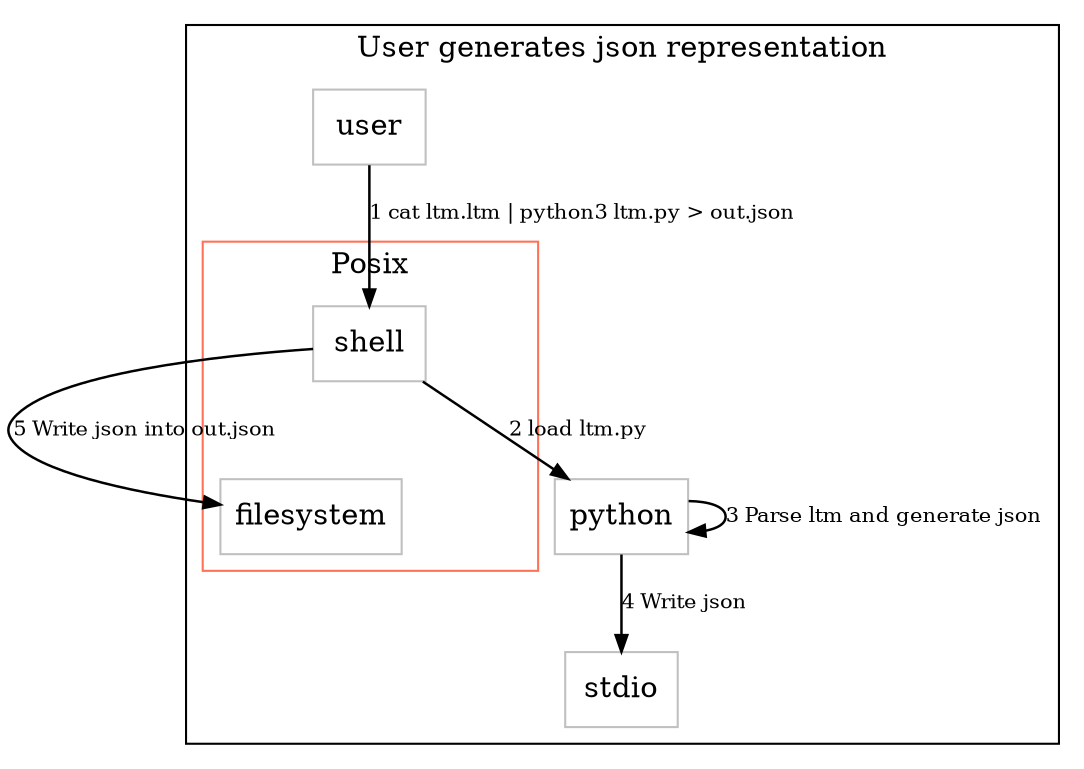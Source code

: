 digraph G {
compound=true;
    subgraph cluster1 {
    label="User generates json representation";
    color="Black";
        node4 [label="user" shape="box", margin="0.1", color="Grey"];
        node5 [label="python" shape="box", margin="0.1", color="Grey"];
        node6 [label="stdio" shape="box", margin="0.1", color="Grey"];
        subgraph cluster2 {
        label="Posix";
        color="Coral1";
            node3 [label="shell" shape="box", margin="0.1", color="Grey"];
            node7 [label="filesystem" shape="box", margin="0.1", color="Grey"];
        }
    }
node4->node3 [label="1 cat ltm.ltm | python3 ltm.py > out.json" fontsize="10",penwidth="1.2",arrowsize="0.8"];
node3->node5 [label="2 load ltm.py" fontsize="10",penwidth="1.2",arrowsize="0.8"];
node5->node5 [label="3 Parse ltm and generate json" fontsize="10",penwidth="1.2",arrowsize="0.8"];
node5->node6 [label="4 Write json" fontsize="10",penwidth="1.2",arrowsize="0.8"];
node3->node7 [label="5 Write json into out.json" fontsize="10",penwidth="1.2",arrowsize="0.8"];
}